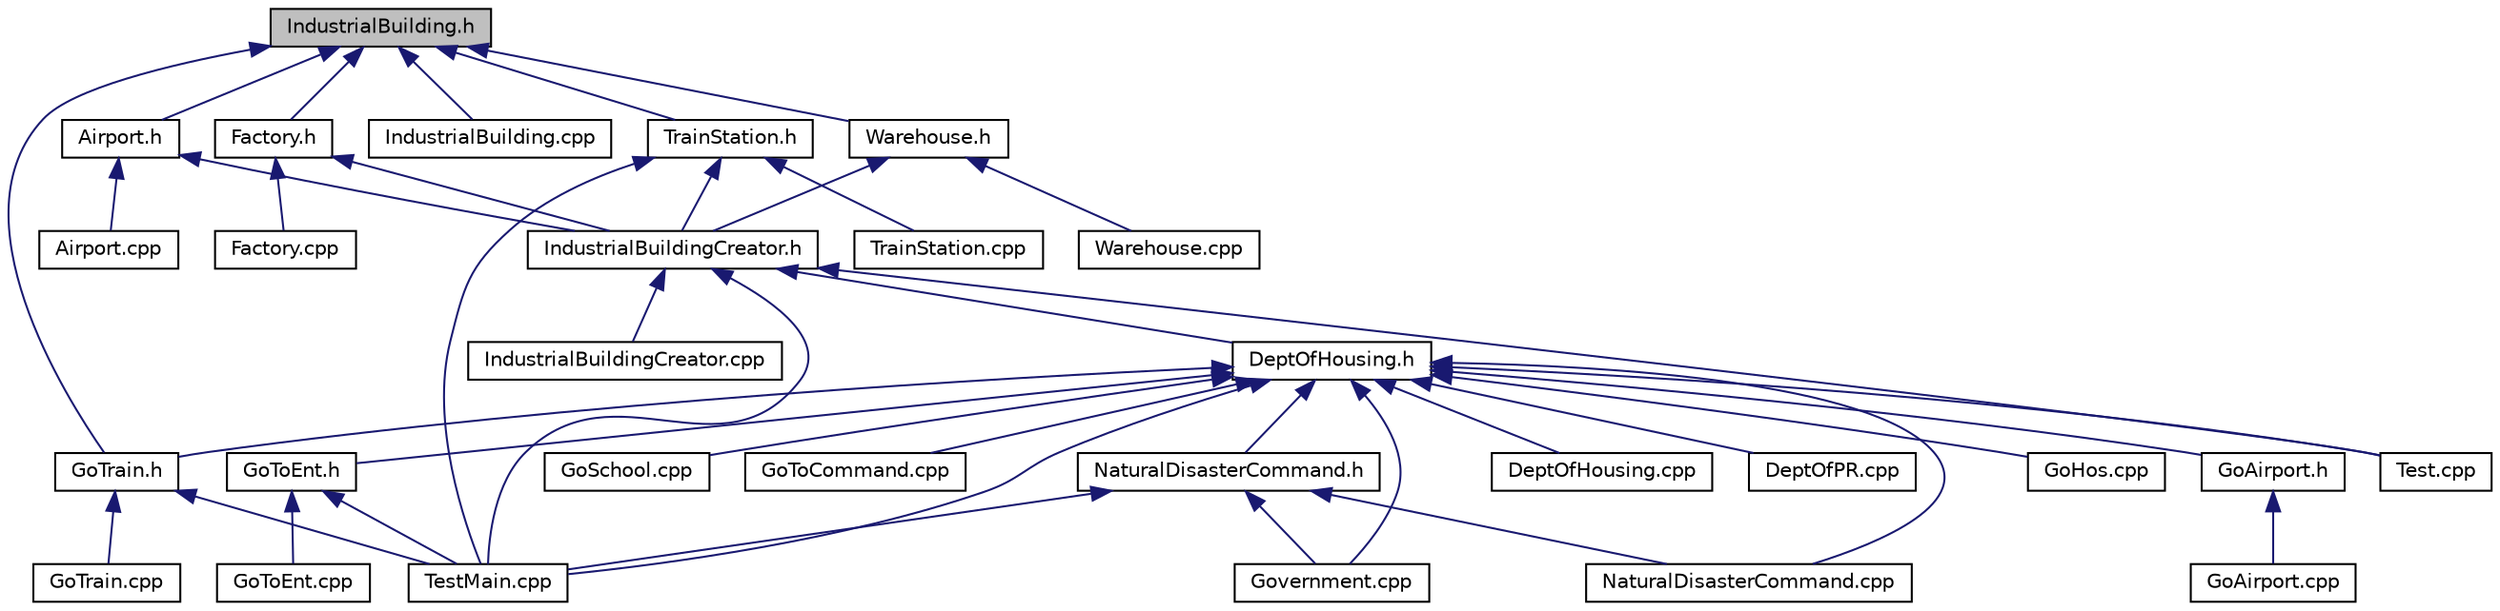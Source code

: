 digraph "IndustrialBuilding.h"
{
 // LATEX_PDF_SIZE
  edge [fontname="Helvetica",fontsize="10",labelfontname="Helvetica",labelfontsize="10"];
  node [fontname="Helvetica",fontsize="10",shape=record];
  Node1 [label="IndustrialBuilding.h",height=0.2,width=0.4,color="black", fillcolor="grey75", style="filled", fontcolor="black",tooltip="Defines the IndustrialBuilding class, an abstract class for industrial buildings."];
  Node1 -> Node2 [dir="back",color="midnightblue",fontsize="10",style="solid"];
  Node2 [label="Airport.h",height=0.2,width=0.4,color="black", fillcolor="white", style="filled",URL="$Airport_8h.html",tooltip=" "];
  Node2 -> Node3 [dir="back",color="midnightblue",fontsize="10",style="solid"];
  Node3 [label="Airport.cpp",height=0.2,width=0.4,color="black", fillcolor="white", style="filled",URL="$Airport_8cpp.html",tooltip=" "];
  Node2 -> Node4 [dir="back",color="midnightblue",fontsize="10",style="solid"];
  Node4 [label="IndustrialBuildingCreator.h",height=0.2,width=0.4,color="black", fillcolor="white", style="filled",URL="$IndustrialBuildingCreator_8h.html",tooltip="Defines the IndustrialBuildingCreator class for creating industrial buildings."];
  Node4 -> Node5 [dir="back",color="midnightblue",fontsize="10",style="solid"];
  Node5 [label="DeptOfHousing.h",height=0.2,width=0.4,color="black", fillcolor="white", style="filled",URL="$DeptOfHousing_8h.html",tooltip=" "];
  Node5 -> Node6 [dir="back",color="midnightblue",fontsize="10",style="solid"];
  Node6 [label="DeptOfHousing.cpp",height=0.2,width=0.4,color="black", fillcolor="white", style="filled",URL="$DeptOfHousing_8cpp.html",tooltip=" "];
  Node5 -> Node7 [dir="back",color="midnightblue",fontsize="10",style="solid"];
  Node7 [label="DeptOfPR.cpp",height=0.2,width=0.4,color="black", fillcolor="white", style="filled",URL="$DeptOfPR_8cpp.html",tooltip=" "];
  Node5 -> Node8 [dir="back",color="midnightblue",fontsize="10",style="solid"];
  Node8 [label="GoAirport.h",height=0.2,width=0.4,color="black", fillcolor="white", style="filled",URL="$GoAirport_8h.html",tooltip="Part of the command design pattern allowing a citizen to travel from the current position to an airpo..."];
  Node8 -> Node9 [dir="back",color="midnightblue",fontsize="10",style="solid"];
  Node9 [label="GoAirport.cpp",height=0.2,width=0.4,color="black", fillcolor="white", style="filled",URL="$GoAirport_8cpp.html",tooltip=" "];
  Node5 -> Node10 [dir="back",color="midnightblue",fontsize="10",style="solid"];
  Node10 [label="GoHos.cpp",height=0.2,width=0.4,color="black", fillcolor="white", style="filled",URL="$GoHos_8cpp.html",tooltip=" "];
  Node5 -> Node11 [dir="back",color="midnightblue",fontsize="10",style="solid"];
  Node11 [label="GoSchool.cpp",height=0.2,width=0.4,color="black", fillcolor="white", style="filled",URL="$GoSchool_8cpp.html",tooltip=" "];
  Node5 -> Node12 [dir="back",color="midnightblue",fontsize="10",style="solid"];
  Node12 [label="GoToCommand.cpp",height=0.2,width=0.4,color="black", fillcolor="white", style="filled",URL="$GoToCommand_8cpp.html",tooltip=" "];
  Node5 -> Node13 [dir="back",color="midnightblue",fontsize="10",style="solid"];
  Node13 [label="GoToEnt.h",height=0.2,width=0.4,color="black", fillcolor="white", style="filled",URL="$GoToEnt_8h.html",tooltip=" "];
  Node13 -> Node14 [dir="back",color="midnightblue",fontsize="10",style="solid"];
  Node14 [label="GoToEnt.cpp",height=0.2,width=0.4,color="black", fillcolor="white", style="filled",URL="$GoToEnt_8cpp.html",tooltip=" "];
  Node13 -> Node15 [dir="back",color="midnightblue",fontsize="10",style="solid"];
  Node15 [label="TestMain.cpp",height=0.2,width=0.4,color="black", fillcolor="white", style="filled",URL="$TestMain_8cpp.html",tooltip=" "];
  Node5 -> Node16 [dir="back",color="midnightblue",fontsize="10",style="solid"];
  Node16 [label="GoTrain.h",height=0.2,width=0.4,color="black", fillcolor="white", style="filled",URL="$GoTrain_8h.html",tooltip="Part of the command design pattern allowing a citizen to travel from the current position to a train ..."];
  Node16 -> Node17 [dir="back",color="midnightblue",fontsize="10",style="solid"];
  Node17 [label="GoTrain.cpp",height=0.2,width=0.4,color="black", fillcolor="white", style="filled",URL="$GoTrain_8cpp.html",tooltip=" "];
  Node16 -> Node15 [dir="back",color="midnightblue",fontsize="10",style="solid"];
  Node5 -> Node18 [dir="back",color="midnightblue",fontsize="10",style="solid"];
  Node18 [label="Government.cpp",height=0.2,width=0.4,color="black", fillcolor="white", style="filled",URL="$Government_8cpp.html",tooltip=" "];
  Node5 -> Node19 [dir="back",color="midnightblue",fontsize="10",style="solid"];
  Node19 [label="NaturalDisasterCommand.cpp",height=0.2,width=0.4,color="black", fillcolor="white", style="filled",URL="$NaturalDisasterCommand_8cpp.html",tooltip=" "];
  Node5 -> Node20 [dir="back",color="midnightblue",fontsize="10",style="solid"];
  Node20 [label="NaturalDisasterCommand.h",height=0.2,width=0.4,color="black", fillcolor="white", style="filled",URL="$NaturalDisasterCommand_8h.html",tooltip="Defines the NaturalDisasterCommand class for handling natural disaster events."];
  Node20 -> Node18 [dir="back",color="midnightblue",fontsize="10",style="solid"];
  Node20 -> Node19 [dir="back",color="midnightblue",fontsize="10",style="solid"];
  Node20 -> Node15 [dir="back",color="midnightblue",fontsize="10",style="solid"];
  Node5 -> Node21 [dir="back",color="midnightblue",fontsize="10",style="solid"];
  Node21 [label="Test.cpp",height=0.2,width=0.4,color="black", fillcolor="white", style="filled",URL="$Test_8cpp.html",tooltip=" "];
  Node5 -> Node15 [dir="back",color="midnightblue",fontsize="10",style="solid"];
  Node4 -> Node22 [dir="back",color="midnightblue",fontsize="10",style="solid"];
  Node22 [label="IndustrialBuildingCreator.cpp",height=0.2,width=0.4,color="black", fillcolor="white", style="filled",URL="$IndustrialBuildingCreator_8cpp.html",tooltip="Implements the IndustrialBuildingCreator class."];
  Node4 -> Node21 [dir="back",color="midnightblue",fontsize="10",style="solid"];
  Node4 -> Node15 [dir="back",color="midnightblue",fontsize="10",style="solid"];
  Node1 -> Node23 [dir="back",color="midnightblue",fontsize="10",style="solid"];
  Node23 [label="Factory.h",height=0.2,width=0.4,color="black", fillcolor="white", style="filled",URL="$Factory_8h.html",tooltip="Declaration of the Factory class."];
  Node23 -> Node24 [dir="back",color="midnightblue",fontsize="10",style="solid"];
  Node24 [label="Factory.cpp",height=0.2,width=0.4,color="black", fillcolor="white", style="filled",URL="$Factory_8cpp.html",tooltip=" "];
  Node23 -> Node4 [dir="back",color="midnightblue",fontsize="10",style="solid"];
  Node1 -> Node16 [dir="back",color="midnightblue",fontsize="10",style="solid"];
  Node1 -> Node25 [dir="back",color="midnightblue",fontsize="10",style="solid"];
  Node25 [label="IndustrialBuilding.cpp",height=0.2,width=0.4,color="black", fillcolor="white", style="filled",URL="$IndustrialBuilding_8cpp.html",tooltip="Implements the IndustrialBuilding class."];
  Node1 -> Node26 [dir="back",color="midnightblue",fontsize="10",style="solid"];
  Node26 [label="TrainStation.h",height=0.2,width=0.4,color="black", fillcolor="white", style="filled",URL="$TrainStation_8h.html",tooltip=" "];
  Node26 -> Node4 [dir="back",color="midnightblue",fontsize="10",style="solid"];
  Node26 -> Node15 [dir="back",color="midnightblue",fontsize="10",style="solid"];
  Node26 -> Node27 [dir="back",color="midnightblue",fontsize="10",style="solid"];
  Node27 [label="TrainStation.cpp",height=0.2,width=0.4,color="black", fillcolor="white", style="filled",URL="$TrainStation_8cpp.html",tooltip=" "];
  Node1 -> Node28 [dir="back",color="midnightblue",fontsize="10",style="solid"];
  Node28 [label="Warehouse.h",height=0.2,width=0.4,color="black", fillcolor="white", style="filled",URL="$Warehouse_8h.html",tooltip=" "];
  Node28 -> Node4 [dir="back",color="midnightblue",fontsize="10",style="solid"];
  Node28 -> Node29 [dir="back",color="midnightblue",fontsize="10",style="solid"];
  Node29 [label="Warehouse.cpp",height=0.2,width=0.4,color="black", fillcolor="white", style="filled",URL="$Warehouse_8cpp.html",tooltip=" "];
}
